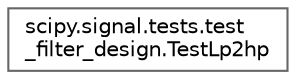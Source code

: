 digraph "Graphical Class Hierarchy"
{
 // LATEX_PDF_SIZE
  bgcolor="transparent";
  edge [fontname=Helvetica,fontsize=10,labelfontname=Helvetica,labelfontsize=10];
  node [fontname=Helvetica,fontsize=10,shape=box,height=0.2,width=0.4];
  rankdir="LR";
  Node0 [id="Node000000",label="scipy.signal.tests.test\l_filter_design.TestLp2hp",height=0.2,width=0.4,color="grey40", fillcolor="white", style="filled",URL="$d0/d40/classscipy_1_1signal_1_1tests_1_1test__filter__design_1_1TestLp2hp.html",tooltip=" "];
}
